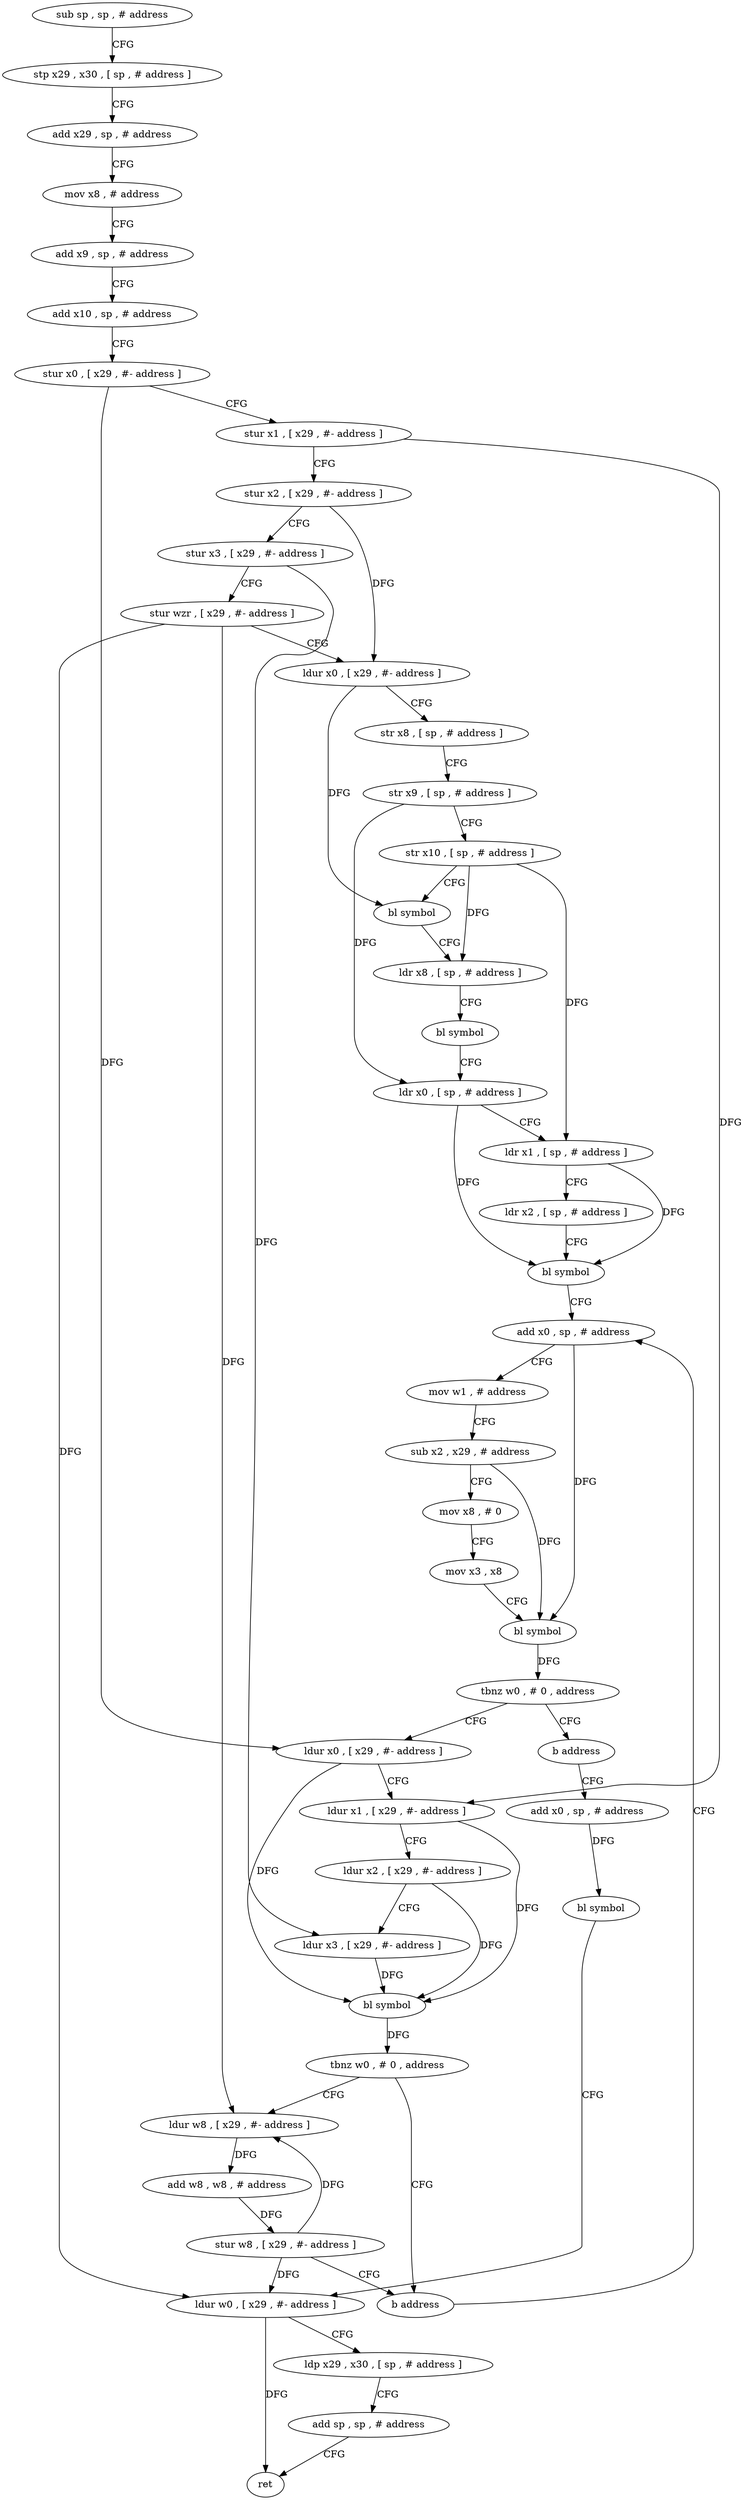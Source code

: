 digraph "func" {
"125904" [label = "sub sp , sp , # address" ]
"125908" [label = "stp x29 , x30 , [ sp , # address ]" ]
"125912" [label = "add x29 , sp , # address" ]
"125916" [label = "mov x8 , # address" ]
"125920" [label = "add x9 , sp , # address" ]
"125924" [label = "add x10 , sp , # address" ]
"125928" [label = "stur x0 , [ x29 , #- address ]" ]
"125932" [label = "stur x1 , [ x29 , #- address ]" ]
"125936" [label = "stur x2 , [ x29 , #- address ]" ]
"125940" [label = "stur x3 , [ x29 , #- address ]" ]
"125944" [label = "stur wzr , [ x29 , #- address ]" ]
"125948" [label = "ldur x0 , [ x29 , #- address ]" ]
"125952" [label = "str x8 , [ sp , # address ]" ]
"125956" [label = "str x9 , [ sp , # address ]" ]
"125960" [label = "str x10 , [ sp , # address ]" ]
"125964" [label = "bl symbol" ]
"125968" [label = "ldr x8 , [ sp , # address ]" ]
"125972" [label = "bl symbol" ]
"125976" [label = "ldr x0 , [ sp , # address ]" ]
"125980" [label = "ldr x1 , [ sp , # address ]" ]
"125984" [label = "ldr x2 , [ sp , # address ]" ]
"125988" [label = "bl symbol" ]
"125992" [label = "add x0 , sp , # address" ]
"126024" [label = "ldur x0 , [ x29 , #- address ]" ]
"126028" [label = "ldur x1 , [ x29 , #- address ]" ]
"126032" [label = "ldur x2 , [ x29 , #- address ]" ]
"126036" [label = "ldur x3 , [ x29 , #- address ]" ]
"126040" [label = "bl symbol" ]
"126044" [label = "tbnz w0 , # 0 , address" ]
"126060" [label = "b address" ]
"126048" [label = "ldur w8 , [ x29 , #- address ]" ]
"126020" [label = "b address" ]
"126064" [label = "add x0 , sp , # address" ]
"126052" [label = "add w8 , w8 , # address" ]
"126056" [label = "stur w8 , [ x29 , #- address ]" ]
"126068" [label = "bl symbol" ]
"126072" [label = "ldur w0 , [ x29 , #- address ]" ]
"126076" [label = "ldp x29 , x30 , [ sp , # address ]" ]
"126080" [label = "add sp , sp , # address" ]
"126084" [label = "ret" ]
"125996" [label = "mov w1 , # address" ]
"126000" [label = "sub x2 , x29 , # address" ]
"126004" [label = "mov x8 , # 0" ]
"126008" [label = "mov x3 , x8" ]
"126012" [label = "bl symbol" ]
"126016" [label = "tbnz w0 , # 0 , address" ]
"125904" -> "125908" [ label = "CFG" ]
"125908" -> "125912" [ label = "CFG" ]
"125912" -> "125916" [ label = "CFG" ]
"125916" -> "125920" [ label = "CFG" ]
"125920" -> "125924" [ label = "CFG" ]
"125924" -> "125928" [ label = "CFG" ]
"125928" -> "125932" [ label = "CFG" ]
"125928" -> "126024" [ label = "DFG" ]
"125932" -> "125936" [ label = "CFG" ]
"125932" -> "126028" [ label = "DFG" ]
"125936" -> "125940" [ label = "CFG" ]
"125936" -> "125948" [ label = "DFG" ]
"125940" -> "125944" [ label = "CFG" ]
"125940" -> "126036" [ label = "DFG" ]
"125944" -> "125948" [ label = "CFG" ]
"125944" -> "126048" [ label = "DFG" ]
"125944" -> "126072" [ label = "DFG" ]
"125948" -> "125952" [ label = "CFG" ]
"125948" -> "125964" [ label = "DFG" ]
"125952" -> "125956" [ label = "CFG" ]
"125956" -> "125960" [ label = "CFG" ]
"125956" -> "125976" [ label = "DFG" ]
"125960" -> "125964" [ label = "CFG" ]
"125960" -> "125968" [ label = "DFG" ]
"125960" -> "125980" [ label = "DFG" ]
"125964" -> "125968" [ label = "CFG" ]
"125968" -> "125972" [ label = "CFG" ]
"125972" -> "125976" [ label = "CFG" ]
"125976" -> "125980" [ label = "CFG" ]
"125976" -> "125988" [ label = "DFG" ]
"125980" -> "125984" [ label = "CFG" ]
"125980" -> "125988" [ label = "DFG" ]
"125984" -> "125988" [ label = "CFG" ]
"125988" -> "125992" [ label = "CFG" ]
"125992" -> "125996" [ label = "CFG" ]
"125992" -> "126012" [ label = "DFG" ]
"126024" -> "126028" [ label = "CFG" ]
"126024" -> "126040" [ label = "DFG" ]
"126028" -> "126032" [ label = "CFG" ]
"126028" -> "126040" [ label = "DFG" ]
"126032" -> "126036" [ label = "CFG" ]
"126032" -> "126040" [ label = "DFG" ]
"126036" -> "126040" [ label = "DFG" ]
"126040" -> "126044" [ label = "DFG" ]
"126044" -> "126060" [ label = "CFG" ]
"126044" -> "126048" [ label = "CFG" ]
"126060" -> "125992" [ label = "CFG" ]
"126048" -> "126052" [ label = "DFG" ]
"126020" -> "126064" [ label = "CFG" ]
"126064" -> "126068" [ label = "DFG" ]
"126052" -> "126056" [ label = "DFG" ]
"126056" -> "126060" [ label = "CFG" ]
"126056" -> "126048" [ label = "DFG" ]
"126056" -> "126072" [ label = "DFG" ]
"126068" -> "126072" [ label = "CFG" ]
"126072" -> "126076" [ label = "CFG" ]
"126072" -> "126084" [ label = "DFG" ]
"126076" -> "126080" [ label = "CFG" ]
"126080" -> "126084" [ label = "CFG" ]
"125996" -> "126000" [ label = "CFG" ]
"126000" -> "126004" [ label = "CFG" ]
"126000" -> "126012" [ label = "DFG" ]
"126004" -> "126008" [ label = "CFG" ]
"126008" -> "126012" [ label = "CFG" ]
"126012" -> "126016" [ label = "DFG" ]
"126016" -> "126024" [ label = "CFG" ]
"126016" -> "126020" [ label = "CFG" ]
}
